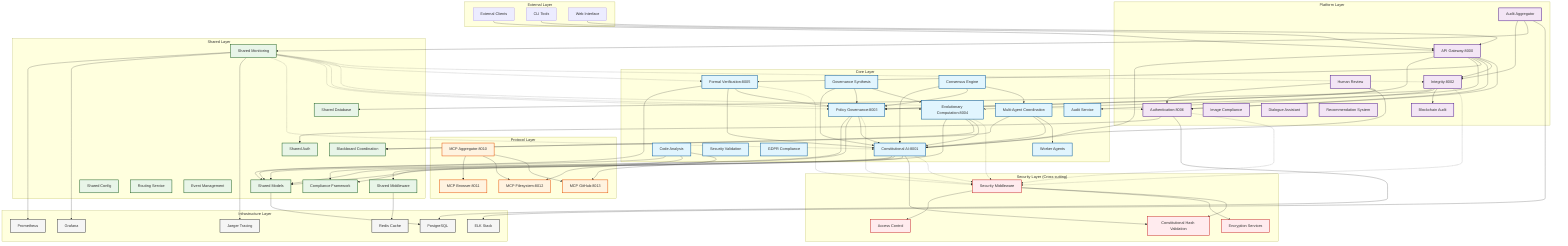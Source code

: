 graph TB
    %% ACGS-2 Service Dependency Architecture
    %% Constitutional Hash: cdd01ef066bc6cf2
    
    subgraph "External Layer"
        EXT[External Clients]
        CLI[CLI Tools]
        WEB[Web Interface]
    end
    
    subgraph "Protocol Layer"
        MCP_AGG[MCP Aggregator:8010]
        MCP_BROWSER[MCP Browser:8011]
        MCP_FS[MCP Filesystem:8012]
        MCP_GH[MCP GitHub:8013]
    end
    
    subgraph "Platform Layer"
        GATEWAY[API Gateway:8000]
        AUTH[Authentication:8006]
        INTEGRITY[Integrity:8002]
        AUDIT_AGG[Audit Aggregator]
        BLOCKCHAIN_AUDIT[Blockchain Audit]
        HUMAN_REVIEW[Human Review]
        IMAGE_COMP[Image Compliance]
        DIALOGUE[Dialogue Assistant]
        RECOMMEND[Recommendation System]
    end
    
    subgraph "Core Layer"
        CONST_AI[Constitutional AI:8001]
        POLICY_GOV[Policy Governance:8003]
        EVOL_COMP[Evolutionary Computation:8004]
        FORMAL_VER[Formal Verification:8005]
        GOV_SYNTH[Governance Synthesis]
        CODE_ANAL[Code Analysis]
        MULTI_AGENT[Multi-Agent Coordination]
        CONSENSUS[Consensus Engine]
        AUDIT_SVC[Audit Service]
        SECURITY_VAL[Security Validation]
        GDPR[GDPR Compliance]
        WORKER_AGENTS[Worker Agents]
    end
    
    subgraph "Shared Layer"
        SHARED_MODELS[Shared Models]
        SHARED_MIDDLEWARE[Shared Middleware]
        SHARED_CONFIG[Shared Config]
        SHARED_AUTH[Shared Auth]
        SHARED_DB[Shared Database]
        SHARED_MONITORING[Shared Monitoring]
        BLACKBOARD[Blackboard Coordination]
        ROUTING[Routing Service]
        EVENTS[Event Management]
        COMPLIANCE[Compliance Framework]
    end
    
    subgraph "Security Layer (Cross-cutting)"
        SEC_MIDDLEWARE[Security Middleware]
        ENCRYPTION[Encryption Services]
        ACCESS_CONTROL[Access Control]
        CONST_HASH[Constitutional Hash Validation]
    end
    
    subgraph "Infrastructure Layer"
        REDIS[Redis Cache]
        POSTGRES[PostgreSQL]
        PROMETHEUS[Prometheus]
        GRAFANA[Grafana]
        ELK[ELK Stack]
        JAEGER[Jaeger Tracing]
    end
    
    %% External connections
    EXT --> GATEWAY
    CLI --> GATEWAY
    WEB --> GATEWAY
    
    %% Gateway routing
    GATEWAY --> CONST_AI
    GATEWAY --> POLICY_GOV
    GATEWAY --> EVOL_COMP
    GATEWAY --> FORMAL_VER
    GATEWAY --> AUTH
    GATEWAY --> INTEGRITY
    
    %% Authentication flows
    AUTH --> SHARED_AUTH
    AUTH --> POSTGRES
    GATEWAY --> AUTH
    
    %% Core service dependencies
    CONST_AI --> SHARED_MODELS
    CONST_AI --> SHARED_MIDDLEWARE
    CONST_AI --> COMPLIANCE
    CONST_AI --> CONST_HASH
    
    POLICY_GOV --> SHARED_MODELS
    POLICY_GOV --> COMPLIANCE
    POLICY_GOV --> CONST_AI
    
    EVOL_COMP --> SHARED_MODELS
    EVOL_COMP --> BLACKBOARD
    EVOL_COMP --> CONST_AI
    
    FORMAL_VER --> SHARED_MODELS
    FORMAL_VER --> CONST_AI
    FORMAL_VER --> POLICY_GOV
    
    GOV_SYNTH --> CONST_AI
    GOV_SYNTH --> POLICY_GOV
    GOV_SYNTH --> EVOL_COMP
    
    CODE_ANAL --> SHARED_MODELS
    CODE_ANAL --> MCP_FS
    CODE_ANAL --> MCP_GH
    
    MULTI_AGENT --> BLACKBOARD
    MULTI_AGENT --> CONST_AI
    MULTI_AGENT --> WORKER_AGENTS
    
    CONSENSUS --> CONST_AI
    CONSENSUS --> POLICY_GOV
    CONSENSUS --> MULTI_AGENT
    
    %% Platform service dependencies
    INTEGRITY --> SHARED_DB
    INTEGRITY --> AUDIT_SVC
    INTEGRITY --> BLOCKCHAIN_AUDIT
    
    AUDIT_AGG --> INTEGRITY
    AUDIT_AGG --> SHARED_MONITORING
    AUDIT_AGG --> ELK
    
    HUMAN_REVIEW --> AUTH
    HUMAN_REVIEW --> CONST_AI
    HUMAN_REVIEW --> POLICY_GOV
    
    %% MCP service dependencies
    MCP_AGG --> MCP_BROWSER
    MCP_AGG --> MCP_FS
    MCP_AGG --> MCP_GH
    
    %% Shared service dependencies
    SHARED_MODELS --> POSTGRES
    SHARED_MIDDLEWARE --> REDIS
    SHARED_MONITORING --> PROMETHEUS
    SHARED_MONITORING --> GRAFANA
    SHARED_MONITORING --> JAEGER
    
    %% Security layer (cross-cutting)
    SEC_MIDDLEWARE --> ACCESS_CONTROL
    SEC_MIDDLEWARE --> ENCRYPTION
    SEC_MIDDLEWARE --> CONST_HASH
    
    %% All services connect to shared security
    CONST_AI -.-> SEC_MIDDLEWARE
    POLICY_GOV -.-> SEC_MIDDLEWARE
    EVOL_COMP -.-> SEC_MIDDLEWARE
    FORMAL_VER -.-> SEC_MIDDLEWARE
    AUTH -.-> SEC_MIDDLEWARE
    INTEGRITY -.-> SEC_MIDDLEWARE
    
    %% Monitoring connections (dotted lines)
    SHARED_MONITORING -.-> CONST_AI
    SHARED_MONITORING -.-> POLICY_GOV
    SHARED_MONITORING -.-> EVOL_COMP
    SHARED_MONITORING -.-> FORMAL_VER
    SHARED_MONITORING -.-> AUTH
    SHARED_MONITORING -.-> INTEGRITY
    
    %% Styling
    classDef coreService fill:#e1f5fe,stroke:#01579b,stroke-width:2px
    classDef platformService fill:#f3e5f5,stroke:#4a148c,stroke-width:2px
    classDef sharedService fill:#e8f5e8,stroke:#1b5e20,stroke-width:2px
    classDef protocolService fill:#fff3e0,stroke:#e65100,stroke-width:2px
    classDef securityService fill:#ffebee,stroke:#c62828,stroke-width:2px
    classDef infraService fill:#f5f5f5,stroke:#424242,stroke-width:2px
    
    class CONST_AI,POLICY_GOV,EVOL_COMP,FORMAL_VER,GOV_SYNTH,CODE_ANAL,MULTI_AGENT,CONSENSUS,AUDIT_SVC,SECURITY_VAL,GDPR,WORKER_AGENTS coreService
    class GATEWAY,AUTH,INTEGRITY,AUDIT_AGG,BLOCKCHAIN_AUDIT,HUMAN_REVIEW,IMAGE_COMP,DIALOGUE,RECOMMEND platformService
    class SHARED_MODELS,SHARED_MIDDLEWARE,SHARED_CONFIG,SHARED_AUTH,SHARED_DB,SHARED_MONITORING,BLACKBOARD,ROUTING,EVENTS,COMPLIANCE sharedService
    class MCP_AGG,MCP_BROWSER,MCP_FS,MCP_GH protocolService
    class SEC_MIDDLEWARE,ENCRYPTION,ACCESS_CONTROL,CONST_HASH securityService
    class REDIS,POSTGRES,PROMETHEUS,GRAFANA,ELK,JAEGER infraService